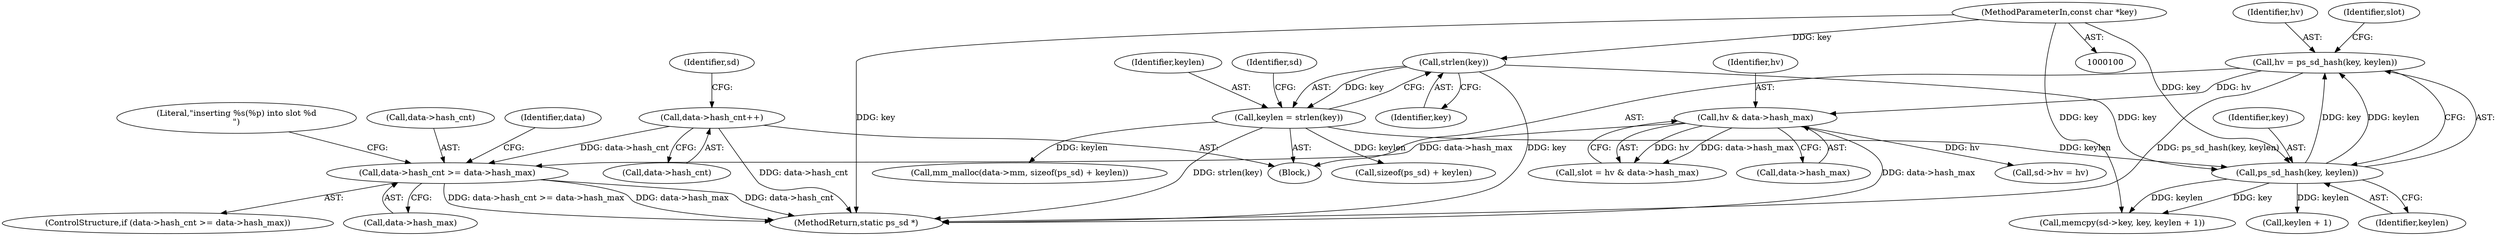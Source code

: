 digraph "0_php_25e8fcc88fa20dc9d4c47184471003f436927cde_1@pointer" {
"1000200" [label="(Call,data->hash_cnt >= data->hash_max)"];
"1000189" [label="(Call,data->hash_cnt++)"];
"1000136" [label="(Call,hv & data->hash_max)"];
"1000129" [label="(Call,hv = ps_sd_hash(key, keylen))"];
"1000131" [label="(Call,ps_sd_hash(key, keylen))"];
"1000110" [label="(Call,strlen(key))"];
"1000102" [label="(MethodParameterIn,const char *key)"];
"1000108" [label="(Call,keylen = strlen(key))"];
"1000110" [label="(Call,strlen(key))"];
"1000189" [label="(Call,data->hash_cnt++)"];
"1000111" [label="(Identifier,key)"];
"1000114" [label="(Call,mm_malloc(data->mm, sizeof(ps_sd) + keylen))"];
"1000146" [label="(Call,sd->hv = hv)"];
"1000190" [label="(Call,data->hash_cnt)"];
"1000108" [label="(Call,keylen = strlen(key))"];
"1000165" [label="(Call,memcpy(sd->key, key, keylen + 1))"];
"1000137" [label="(Identifier,hv)"];
"1000212" [label="(Literal,\"inserting %s(%p) into slot %d\n\")"];
"1000131" [label="(Call,ps_sd_hash(key, keylen))"];
"1000103" [label="(Block,)"];
"1000102" [label="(MethodParameterIn,const char *key)"];
"1000201" [label="(Call,data->hash_cnt)"];
"1000170" [label="(Call,keylen + 1)"];
"1000130" [label="(Identifier,hv)"];
"1000129" [label="(Call,hv = ps_sd_hash(key, keylen))"];
"1000132" [label="(Identifier,key)"];
"1000138" [label="(Call,data->hash_max)"];
"1000196" [label="(Identifier,sd)"];
"1000136" [label="(Call,hv & data->hash_max)"];
"1000200" [label="(Call,data->hash_cnt >= data->hash_max)"];
"1000209" [label="(Identifier,data)"];
"1000133" [label="(Identifier,keylen)"];
"1000199" [label="(ControlStructure,if (data->hash_cnt >= data->hash_max))"];
"1000118" [label="(Call,sizeof(ps_sd) + keylen)"];
"1000204" [label="(Call,data->hash_max)"];
"1000113" [label="(Identifier,sd)"];
"1000135" [label="(Identifier,slot)"];
"1000220" [label="(MethodReturn,static ps_sd *)"];
"1000109" [label="(Identifier,keylen)"];
"1000134" [label="(Call,slot = hv & data->hash_max)"];
"1000200" -> "1000199"  [label="AST: "];
"1000200" -> "1000204"  [label="CFG: "];
"1000201" -> "1000200"  [label="AST: "];
"1000204" -> "1000200"  [label="AST: "];
"1000209" -> "1000200"  [label="CFG: "];
"1000212" -> "1000200"  [label="CFG: "];
"1000200" -> "1000220"  [label="DDG: data->hash_cnt"];
"1000200" -> "1000220"  [label="DDG: data->hash_cnt >= data->hash_max"];
"1000200" -> "1000220"  [label="DDG: data->hash_max"];
"1000189" -> "1000200"  [label="DDG: data->hash_cnt"];
"1000136" -> "1000200"  [label="DDG: data->hash_max"];
"1000189" -> "1000103"  [label="AST: "];
"1000189" -> "1000190"  [label="CFG: "];
"1000190" -> "1000189"  [label="AST: "];
"1000196" -> "1000189"  [label="CFG: "];
"1000189" -> "1000220"  [label="DDG: data->hash_cnt"];
"1000136" -> "1000134"  [label="AST: "];
"1000136" -> "1000138"  [label="CFG: "];
"1000137" -> "1000136"  [label="AST: "];
"1000138" -> "1000136"  [label="AST: "];
"1000134" -> "1000136"  [label="CFG: "];
"1000136" -> "1000220"  [label="DDG: data->hash_max"];
"1000136" -> "1000134"  [label="DDG: hv"];
"1000136" -> "1000134"  [label="DDG: data->hash_max"];
"1000129" -> "1000136"  [label="DDG: hv"];
"1000136" -> "1000146"  [label="DDG: hv"];
"1000129" -> "1000103"  [label="AST: "];
"1000129" -> "1000131"  [label="CFG: "];
"1000130" -> "1000129"  [label="AST: "];
"1000131" -> "1000129"  [label="AST: "];
"1000135" -> "1000129"  [label="CFG: "];
"1000129" -> "1000220"  [label="DDG: ps_sd_hash(key, keylen)"];
"1000131" -> "1000129"  [label="DDG: key"];
"1000131" -> "1000129"  [label="DDG: keylen"];
"1000131" -> "1000133"  [label="CFG: "];
"1000132" -> "1000131"  [label="AST: "];
"1000133" -> "1000131"  [label="AST: "];
"1000110" -> "1000131"  [label="DDG: key"];
"1000102" -> "1000131"  [label="DDG: key"];
"1000108" -> "1000131"  [label="DDG: keylen"];
"1000131" -> "1000165"  [label="DDG: key"];
"1000131" -> "1000165"  [label="DDG: keylen"];
"1000131" -> "1000170"  [label="DDG: keylen"];
"1000110" -> "1000108"  [label="AST: "];
"1000110" -> "1000111"  [label="CFG: "];
"1000111" -> "1000110"  [label="AST: "];
"1000108" -> "1000110"  [label="CFG: "];
"1000110" -> "1000220"  [label="DDG: key"];
"1000110" -> "1000108"  [label="DDG: key"];
"1000102" -> "1000110"  [label="DDG: key"];
"1000102" -> "1000100"  [label="AST: "];
"1000102" -> "1000220"  [label="DDG: key"];
"1000102" -> "1000165"  [label="DDG: key"];
"1000108" -> "1000103"  [label="AST: "];
"1000109" -> "1000108"  [label="AST: "];
"1000113" -> "1000108"  [label="CFG: "];
"1000108" -> "1000220"  [label="DDG: strlen(key)"];
"1000108" -> "1000114"  [label="DDG: keylen"];
"1000108" -> "1000118"  [label="DDG: keylen"];
}

